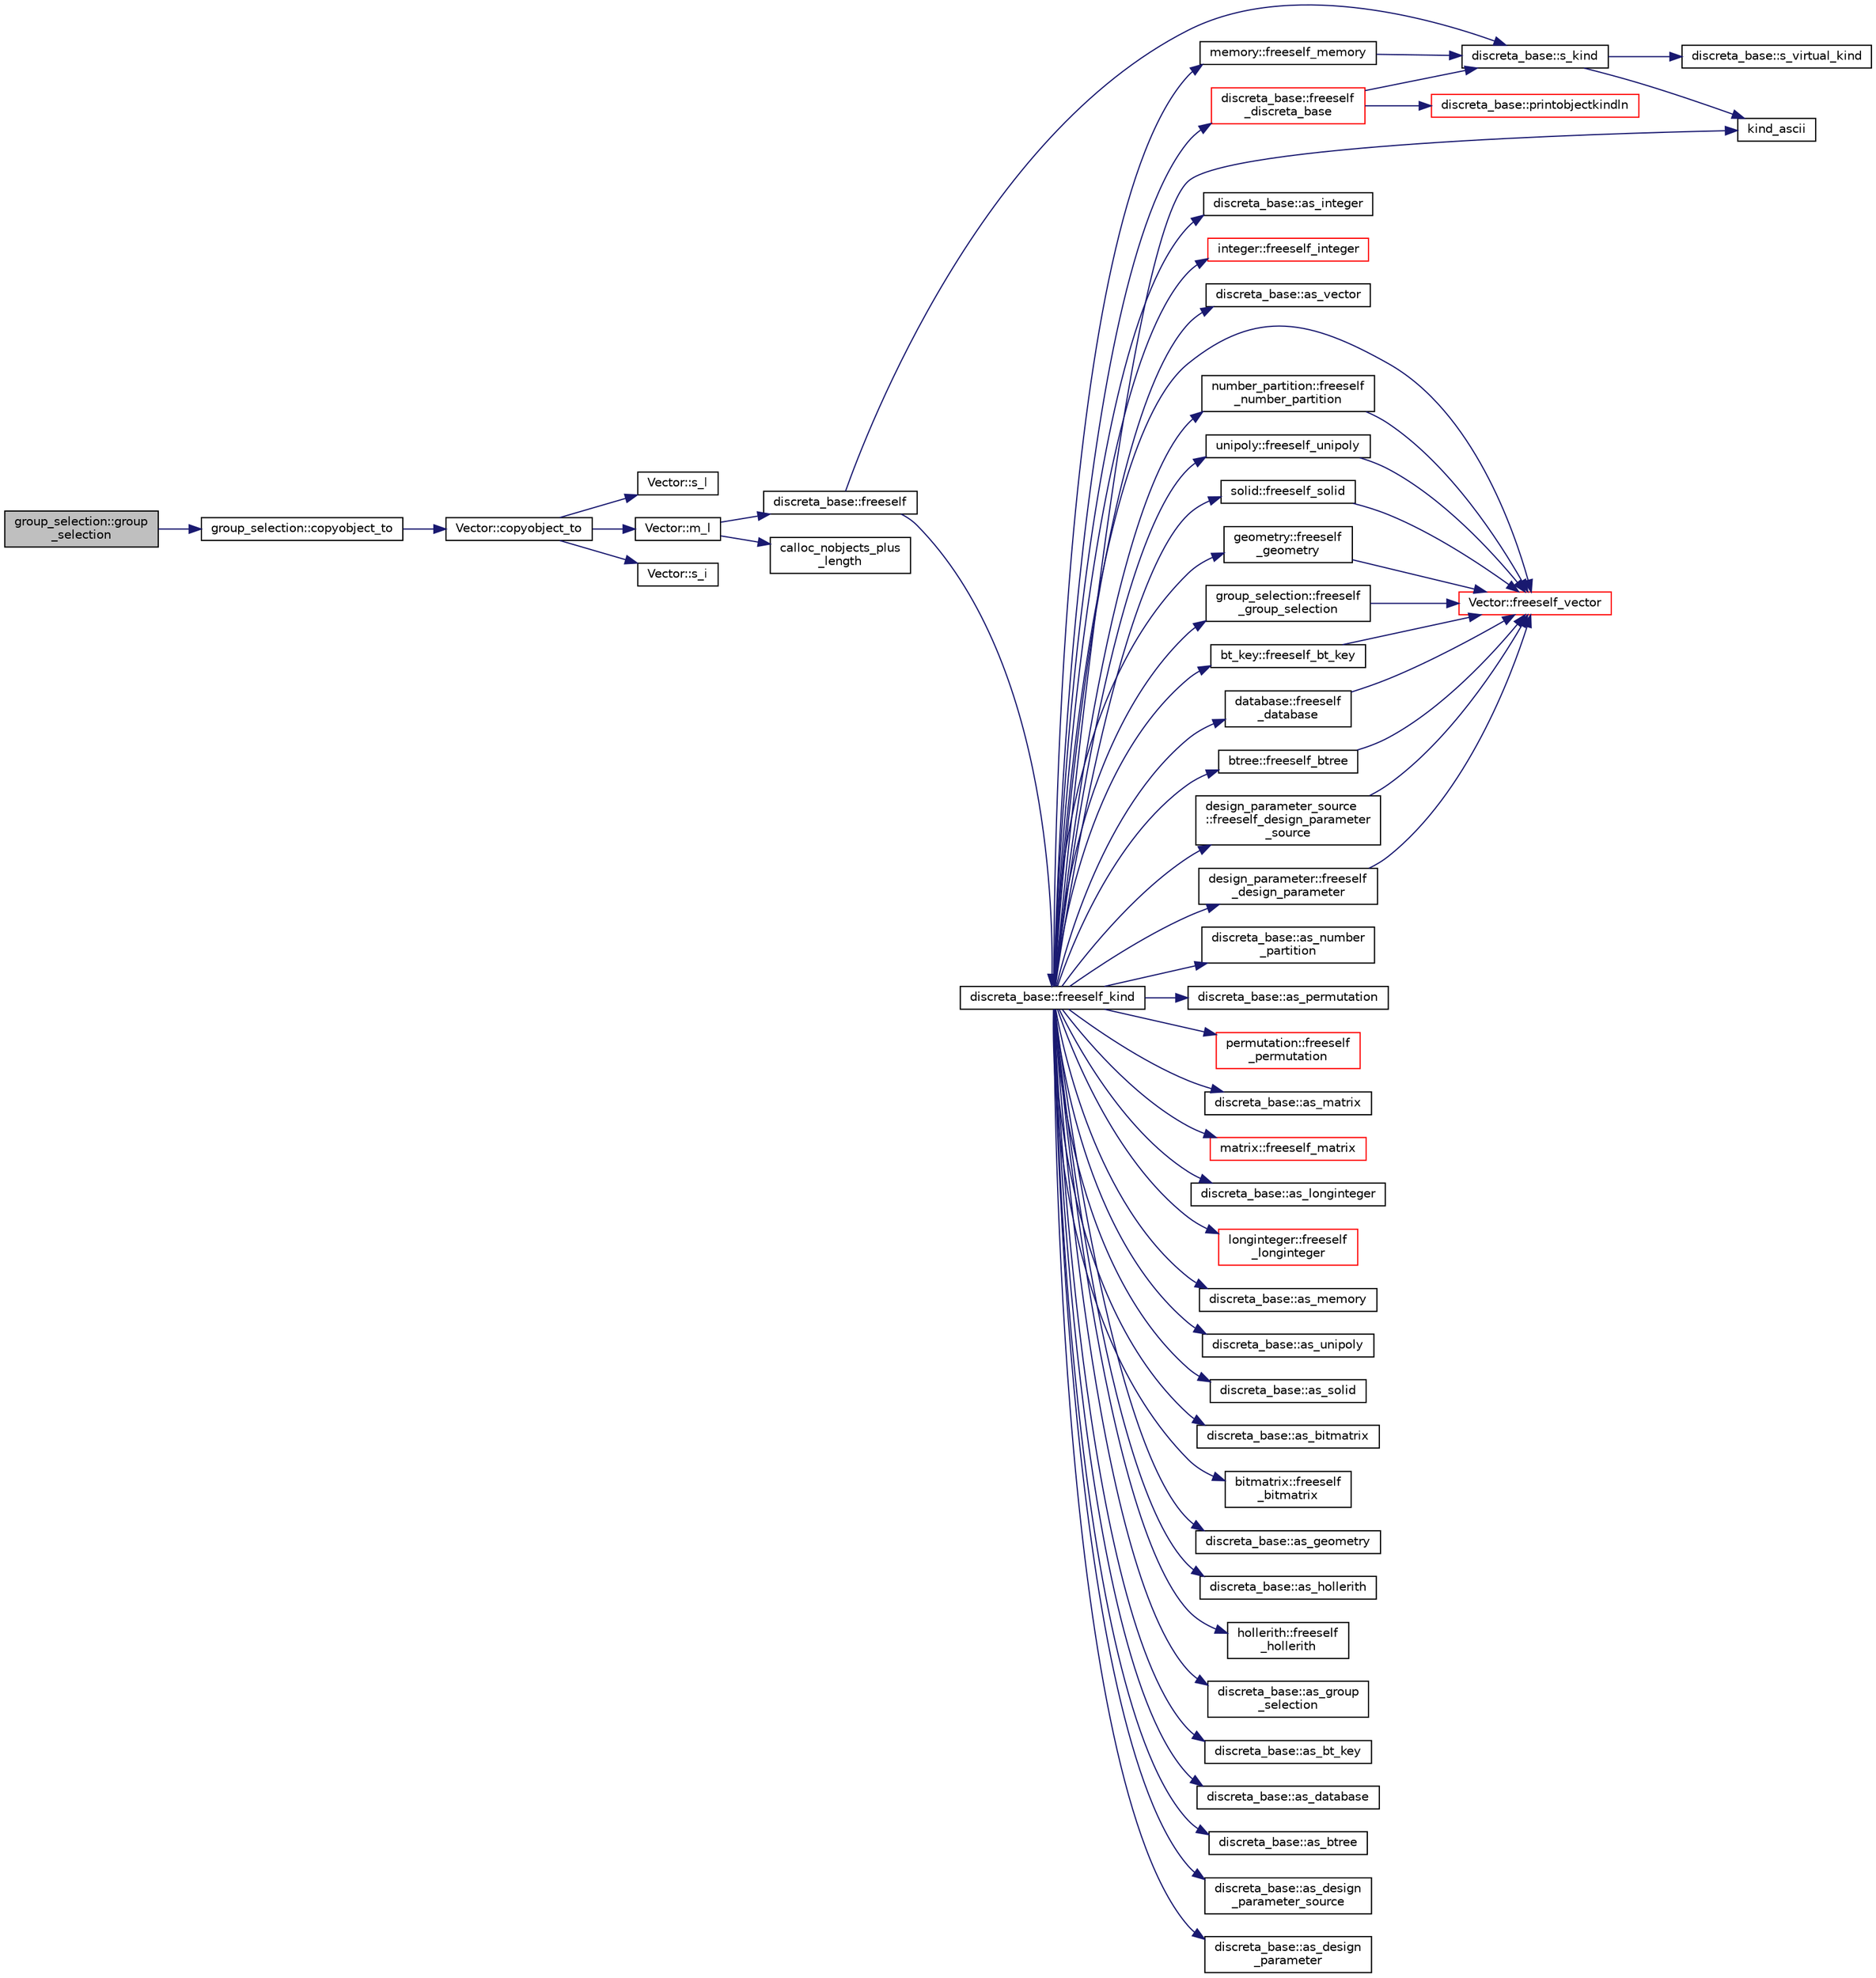 digraph "group_selection::group_selection"
{
  edge [fontname="Helvetica",fontsize="10",labelfontname="Helvetica",labelfontsize="10"];
  node [fontname="Helvetica",fontsize="10",shape=record];
  rankdir="LR";
  Node2 [label="group_selection::group\l_selection",height=0.2,width=0.4,color="black", fillcolor="grey75", style="filled", fontcolor="black"];
  Node2 -> Node3 [color="midnightblue",fontsize="10",style="solid",fontname="Helvetica"];
  Node3 [label="group_selection::copyobject_to",height=0.2,width=0.4,color="black", fillcolor="white", style="filled",URL="$d6/db0/classgroup__selection.html#a02a5e69978de662af0e8372a4f0b23a8"];
  Node3 -> Node4 [color="midnightblue",fontsize="10",style="solid",fontname="Helvetica"];
  Node4 [label="Vector::copyobject_to",height=0.2,width=0.4,color="black", fillcolor="white", style="filled",URL="$d5/db2/class_vector.html#af657307f3d344c8cef5d633335a5f484"];
  Node4 -> Node5 [color="midnightblue",fontsize="10",style="solid",fontname="Helvetica"];
  Node5 [label="Vector::s_l",height=0.2,width=0.4,color="black", fillcolor="white", style="filled",URL="$d5/db2/class_vector.html#ad2dc082288f858d22a528832289e0704"];
  Node4 -> Node6 [color="midnightblue",fontsize="10",style="solid",fontname="Helvetica"];
  Node6 [label="Vector::m_l",height=0.2,width=0.4,color="black", fillcolor="white", style="filled",URL="$d5/db2/class_vector.html#a00f5520c2a6b4f5282a1a8bcf8ea74eb"];
  Node6 -> Node7 [color="midnightblue",fontsize="10",style="solid",fontname="Helvetica"];
  Node7 [label="discreta_base::freeself",height=0.2,width=0.4,color="black", fillcolor="white", style="filled",URL="$d7/d71/classdiscreta__base.html#a9a3c9501a562293b5667c11b9174d6e5"];
  Node7 -> Node8 [color="midnightblue",fontsize="10",style="solid",fontname="Helvetica"];
  Node8 [label="discreta_base::freeself_kind",height=0.2,width=0.4,color="black", fillcolor="white", style="filled",URL="$d7/d71/classdiscreta__base.html#a63a23ada2165b3838fab719ed458cec8"];
  Node8 -> Node9 [color="midnightblue",fontsize="10",style="solid",fontname="Helvetica"];
  Node9 [label="discreta_base::freeself\l_discreta_base",height=0.2,width=0.4,color="red", fillcolor="white", style="filled",URL="$d7/d71/classdiscreta__base.html#a8b1ec2cee4566034441e066dc2c027db"];
  Node9 -> Node10 [color="midnightblue",fontsize="10",style="solid",fontname="Helvetica"];
  Node10 [label="discreta_base::s_kind",height=0.2,width=0.4,color="black", fillcolor="white", style="filled",URL="$d7/d71/classdiscreta__base.html#a8a830025c74adbbc3362418a7c2ba157"];
  Node10 -> Node11 [color="midnightblue",fontsize="10",style="solid",fontname="Helvetica"];
  Node11 [label="discreta_base::s_virtual_kind",height=0.2,width=0.4,color="black", fillcolor="white", style="filled",URL="$d7/d71/classdiscreta__base.html#a52778a6d6943a468be083d0785d418fb"];
  Node10 -> Node12 [color="midnightblue",fontsize="10",style="solid",fontname="Helvetica"];
  Node12 [label="kind_ascii",height=0.2,width=0.4,color="black", fillcolor="white", style="filled",URL="$d9/d60/discreta_8h.html#ad0ce825a9f29bc6cec27e1b64cfe27bf"];
  Node9 -> Node13 [color="midnightblue",fontsize="10",style="solid",fontname="Helvetica"];
  Node13 [label="discreta_base::printobjectkindln",height=0.2,width=0.4,color="red", fillcolor="white", style="filled",URL="$d7/d71/classdiscreta__base.html#a677ccc8f392ebedde05e453f8cf59559"];
  Node8 -> Node16 [color="midnightblue",fontsize="10",style="solid",fontname="Helvetica"];
  Node16 [label="discreta_base::as_integer",height=0.2,width=0.4,color="black", fillcolor="white", style="filled",URL="$d7/d71/classdiscreta__base.html#a00d7691eaf874fd283d942692fe8dd26"];
  Node8 -> Node17 [color="midnightblue",fontsize="10",style="solid",fontname="Helvetica"];
  Node17 [label="integer::freeself_integer",height=0.2,width=0.4,color="red", fillcolor="white", style="filled",URL="$d0/de5/classinteger.html#a02eb557612c9db1820dd75a77151edc0"];
  Node8 -> Node18 [color="midnightblue",fontsize="10",style="solid",fontname="Helvetica"];
  Node18 [label="discreta_base::as_vector",height=0.2,width=0.4,color="black", fillcolor="white", style="filled",URL="$d7/d71/classdiscreta__base.html#a7bdd6cae39c380b128ee9e17e42cf020"];
  Node8 -> Node19 [color="midnightblue",fontsize="10",style="solid",fontname="Helvetica"];
  Node19 [label="Vector::freeself_vector",height=0.2,width=0.4,color="red", fillcolor="white", style="filled",URL="$d5/db2/class_vector.html#ad55c58937ca8fb342247a2c0fb572d20"];
  Node8 -> Node21 [color="midnightblue",fontsize="10",style="solid",fontname="Helvetica"];
  Node21 [label="discreta_base::as_number\l_partition",height=0.2,width=0.4,color="black", fillcolor="white", style="filled",URL="$d7/d71/classdiscreta__base.html#a307aa09de0e925d46697707968ffab00"];
  Node8 -> Node22 [color="midnightblue",fontsize="10",style="solid",fontname="Helvetica"];
  Node22 [label="number_partition::freeself\l_number_partition",height=0.2,width=0.4,color="black", fillcolor="white", style="filled",URL="$df/d50/classnumber__partition.html#aa74111c1c8cd218b654e7b7c1ca42eb5"];
  Node22 -> Node19 [color="midnightblue",fontsize="10",style="solid",fontname="Helvetica"];
  Node8 -> Node23 [color="midnightblue",fontsize="10",style="solid",fontname="Helvetica"];
  Node23 [label="discreta_base::as_permutation",height=0.2,width=0.4,color="black", fillcolor="white", style="filled",URL="$d7/d71/classdiscreta__base.html#aa4e72f36a82984239b12ae831e131098"];
  Node8 -> Node24 [color="midnightblue",fontsize="10",style="solid",fontname="Helvetica"];
  Node24 [label="permutation::freeself\l_permutation",height=0.2,width=0.4,color="red", fillcolor="white", style="filled",URL="$d0/d08/classpermutation.html#a1f86343fa765d71c976d79e5ce372c12"];
  Node8 -> Node25 [color="midnightblue",fontsize="10",style="solid",fontname="Helvetica"];
  Node25 [label="discreta_base::as_matrix",height=0.2,width=0.4,color="black", fillcolor="white", style="filled",URL="$d7/d71/classdiscreta__base.html#ae4d7f56d917a4707b838fbffde6467ff"];
  Node8 -> Node26 [color="midnightblue",fontsize="10",style="solid",fontname="Helvetica"];
  Node26 [label="matrix::freeself_matrix",height=0.2,width=0.4,color="red", fillcolor="white", style="filled",URL="$d1/d8d/classmatrix.html#ab47d61820499f35c15bf82fb6a3b9bd1"];
  Node8 -> Node28 [color="midnightblue",fontsize="10",style="solid",fontname="Helvetica"];
  Node28 [label="discreta_base::as_longinteger",height=0.2,width=0.4,color="black", fillcolor="white", style="filled",URL="$d7/d71/classdiscreta__base.html#a20a094639eb711b10c8694c51937f7cd"];
  Node8 -> Node29 [color="midnightblue",fontsize="10",style="solid",fontname="Helvetica"];
  Node29 [label="longinteger::freeself\l_longinteger",height=0.2,width=0.4,color="red", fillcolor="white", style="filled",URL="$d3/d71/classlonginteger.html#a82006f4b7c6bf897de0387497e16c219"];
  Node8 -> Node31 [color="midnightblue",fontsize="10",style="solid",fontname="Helvetica"];
  Node31 [label="discreta_base::as_memory",height=0.2,width=0.4,color="black", fillcolor="white", style="filled",URL="$d7/d71/classdiscreta__base.html#ad94b2d7dce0cd4fa22db57f6e79c4bd2"];
  Node8 -> Node32 [color="midnightblue",fontsize="10",style="solid",fontname="Helvetica"];
  Node32 [label="memory::freeself_memory",height=0.2,width=0.4,color="black", fillcolor="white", style="filled",URL="$d8/d99/classmemory.html#a19366f9105d79a0e818cc19255d7ef4f"];
  Node32 -> Node10 [color="midnightblue",fontsize="10",style="solid",fontname="Helvetica"];
  Node8 -> Node33 [color="midnightblue",fontsize="10",style="solid",fontname="Helvetica"];
  Node33 [label="discreta_base::as_unipoly",height=0.2,width=0.4,color="black", fillcolor="white", style="filled",URL="$d7/d71/classdiscreta__base.html#ad50d8027f039fe5c2478cddb243adc9d"];
  Node8 -> Node34 [color="midnightblue",fontsize="10",style="solid",fontname="Helvetica"];
  Node34 [label="unipoly::freeself_unipoly",height=0.2,width=0.4,color="black", fillcolor="white", style="filled",URL="$d1/d89/classunipoly.html#aad315db6c6adb555a0c63877aab7d27e"];
  Node34 -> Node19 [color="midnightblue",fontsize="10",style="solid",fontname="Helvetica"];
  Node8 -> Node35 [color="midnightblue",fontsize="10",style="solid",fontname="Helvetica"];
  Node35 [label="discreta_base::as_solid",height=0.2,width=0.4,color="black", fillcolor="white", style="filled",URL="$d7/d71/classdiscreta__base.html#a1fc5f2b85ec97ab0a69dd64903c970a5"];
  Node8 -> Node36 [color="midnightblue",fontsize="10",style="solid",fontname="Helvetica"];
  Node36 [label="solid::freeself_solid",height=0.2,width=0.4,color="black", fillcolor="white", style="filled",URL="$d8/def/classsolid.html#a84c2f0abd7b24b1cf2ccefa9c99567fe"];
  Node36 -> Node19 [color="midnightblue",fontsize="10",style="solid",fontname="Helvetica"];
  Node8 -> Node37 [color="midnightblue",fontsize="10",style="solid",fontname="Helvetica"];
  Node37 [label="discreta_base::as_bitmatrix",height=0.2,width=0.4,color="black", fillcolor="white", style="filled",URL="$d7/d71/classdiscreta__base.html#a071ad54ea8ef6c9d1d15f532e5a76df6"];
  Node8 -> Node38 [color="midnightblue",fontsize="10",style="solid",fontname="Helvetica"];
  Node38 [label="bitmatrix::freeself\l_bitmatrix",height=0.2,width=0.4,color="black", fillcolor="white", style="filled",URL="$de/dc8/classbitmatrix.html#a4b84eed56a244df63819eae6b7ba1eff"];
  Node8 -> Node39 [color="midnightblue",fontsize="10",style="solid",fontname="Helvetica"];
  Node39 [label="discreta_base::as_geometry",height=0.2,width=0.4,color="black", fillcolor="white", style="filled",URL="$d7/d71/classdiscreta__base.html#a38fc7b4cdd830703e9d87354b79bc5c8"];
  Node8 -> Node40 [color="midnightblue",fontsize="10",style="solid",fontname="Helvetica"];
  Node40 [label="geometry::freeself\l_geometry",height=0.2,width=0.4,color="black", fillcolor="white", style="filled",URL="$da/d44/classgeometry.html#a504b1b52d24b4ae00d9fd0b7838b57e6"];
  Node40 -> Node19 [color="midnightblue",fontsize="10",style="solid",fontname="Helvetica"];
  Node8 -> Node41 [color="midnightblue",fontsize="10",style="solid",fontname="Helvetica"];
  Node41 [label="discreta_base::as_hollerith",height=0.2,width=0.4,color="black", fillcolor="white", style="filled",URL="$d7/d71/classdiscreta__base.html#a3e66f82711f314710107e2f29e589690"];
  Node8 -> Node42 [color="midnightblue",fontsize="10",style="solid",fontname="Helvetica"];
  Node42 [label="hollerith::freeself\l_hollerith",height=0.2,width=0.4,color="black", fillcolor="white", style="filled",URL="$d8/d99/classhollerith.html#a240d1b30780c9e09323d0b3ad5e2d1f7"];
  Node8 -> Node43 [color="midnightblue",fontsize="10",style="solid",fontname="Helvetica"];
  Node43 [label="discreta_base::as_group\l_selection",height=0.2,width=0.4,color="black", fillcolor="white", style="filled",URL="$d7/d71/classdiscreta__base.html#aae1bac4883c567718bef9fb610abbdc8"];
  Node8 -> Node44 [color="midnightblue",fontsize="10",style="solid",fontname="Helvetica"];
  Node44 [label="group_selection::freeself\l_group_selection",height=0.2,width=0.4,color="black", fillcolor="white", style="filled",URL="$d6/db0/classgroup__selection.html#a778b1a466858bf7f90516eeba1795798"];
  Node44 -> Node19 [color="midnightblue",fontsize="10",style="solid",fontname="Helvetica"];
  Node8 -> Node45 [color="midnightblue",fontsize="10",style="solid",fontname="Helvetica"];
  Node45 [label="discreta_base::as_bt_key",height=0.2,width=0.4,color="black", fillcolor="white", style="filled",URL="$d7/d71/classdiscreta__base.html#a2734c6e08dca17cf6588bd5064ec1b9f"];
  Node8 -> Node46 [color="midnightblue",fontsize="10",style="solid",fontname="Helvetica"];
  Node46 [label="bt_key::freeself_bt_key",height=0.2,width=0.4,color="black", fillcolor="white", style="filled",URL="$d1/de5/classbt__key.html#aad1f5a9b943d3ae072f1d09a9bb126c6"];
  Node46 -> Node19 [color="midnightblue",fontsize="10",style="solid",fontname="Helvetica"];
  Node8 -> Node47 [color="midnightblue",fontsize="10",style="solid",fontname="Helvetica"];
  Node47 [label="discreta_base::as_database",height=0.2,width=0.4,color="black", fillcolor="white", style="filled",URL="$d7/d71/classdiscreta__base.html#ab055d39d58210a2b03ba3d33703b09a9"];
  Node8 -> Node48 [color="midnightblue",fontsize="10",style="solid",fontname="Helvetica"];
  Node48 [label="database::freeself\l_database",height=0.2,width=0.4,color="black", fillcolor="white", style="filled",URL="$db/d72/classdatabase.html#a4dc263211f9b364e4fa733c8cf53e066"];
  Node48 -> Node19 [color="midnightblue",fontsize="10",style="solid",fontname="Helvetica"];
  Node8 -> Node49 [color="midnightblue",fontsize="10",style="solid",fontname="Helvetica"];
  Node49 [label="discreta_base::as_btree",height=0.2,width=0.4,color="black", fillcolor="white", style="filled",URL="$d7/d71/classdiscreta__base.html#a78e76674cef2ec113c17989c11288778"];
  Node8 -> Node50 [color="midnightblue",fontsize="10",style="solid",fontname="Helvetica"];
  Node50 [label="btree::freeself_btree",height=0.2,width=0.4,color="black", fillcolor="white", style="filled",URL="$dd/db0/classbtree.html#af866a69c5f887781efdcd491d71f2c28"];
  Node50 -> Node19 [color="midnightblue",fontsize="10",style="solid",fontname="Helvetica"];
  Node8 -> Node51 [color="midnightblue",fontsize="10",style="solid",fontname="Helvetica"];
  Node51 [label="discreta_base::as_design\l_parameter_source",height=0.2,width=0.4,color="black", fillcolor="white", style="filled",URL="$d7/d71/classdiscreta__base.html#a59cbf837c6582ded5bc586265d13d81a"];
  Node8 -> Node52 [color="midnightblue",fontsize="10",style="solid",fontname="Helvetica"];
  Node52 [label="design_parameter_source\l::freeself_design_parameter\l_source",height=0.2,width=0.4,color="black", fillcolor="white", style="filled",URL="$df/d4b/classdesign__parameter__source.html#a61e751fbde5330ede70525d4953bbc79"];
  Node52 -> Node19 [color="midnightblue",fontsize="10",style="solid",fontname="Helvetica"];
  Node8 -> Node53 [color="midnightblue",fontsize="10",style="solid",fontname="Helvetica"];
  Node53 [label="discreta_base::as_design\l_parameter",height=0.2,width=0.4,color="black", fillcolor="white", style="filled",URL="$d7/d71/classdiscreta__base.html#aab24ff38ea1c5471ab3de42e014d0f2a"];
  Node8 -> Node54 [color="midnightblue",fontsize="10",style="solid",fontname="Helvetica"];
  Node54 [label="design_parameter::freeself\l_design_parameter",height=0.2,width=0.4,color="black", fillcolor="white", style="filled",URL="$da/d94/classdesign__parameter.html#a0e7274960527530080b673a9d9e53fed"];
  Node54 -> Node19 [color="midnightblue",fontsize="10",style="solid",fontname="Helvetica"];
  Node8 -> Node12 [color="midnightblue",fontsize="10",style="solid",fontname="Helvetica"];
  Node7 -> Node10 [color="midnightblue",fontsize="10",style="solid",fontname="Helvetica"];
  Node6 -> Node55 [color="midnightblue",fontsize="10",style="solid",fontname="Helvetica"];
  Node55 [label="calloc_nobjects_plus\l_length",height=0.2,width=0.4,color="black", fillcolor="white", style="filled",URL="$d9/d60/discreta_8h.html#a71599d54c8c17dfa065a363f5cdd0aa4"];
  Node4 -> Node56 [color="midnightblue",fontsize="10",style="solid",fontname="Helvetica"];
  Node56 [label="Vector::s_i",height=0.2,width=0.4,color="black", fillcolor="white", style="filled",URL="$d5/db2/class_vector.html#a1c4fe1752523df8119f70dd550244871"];
}
